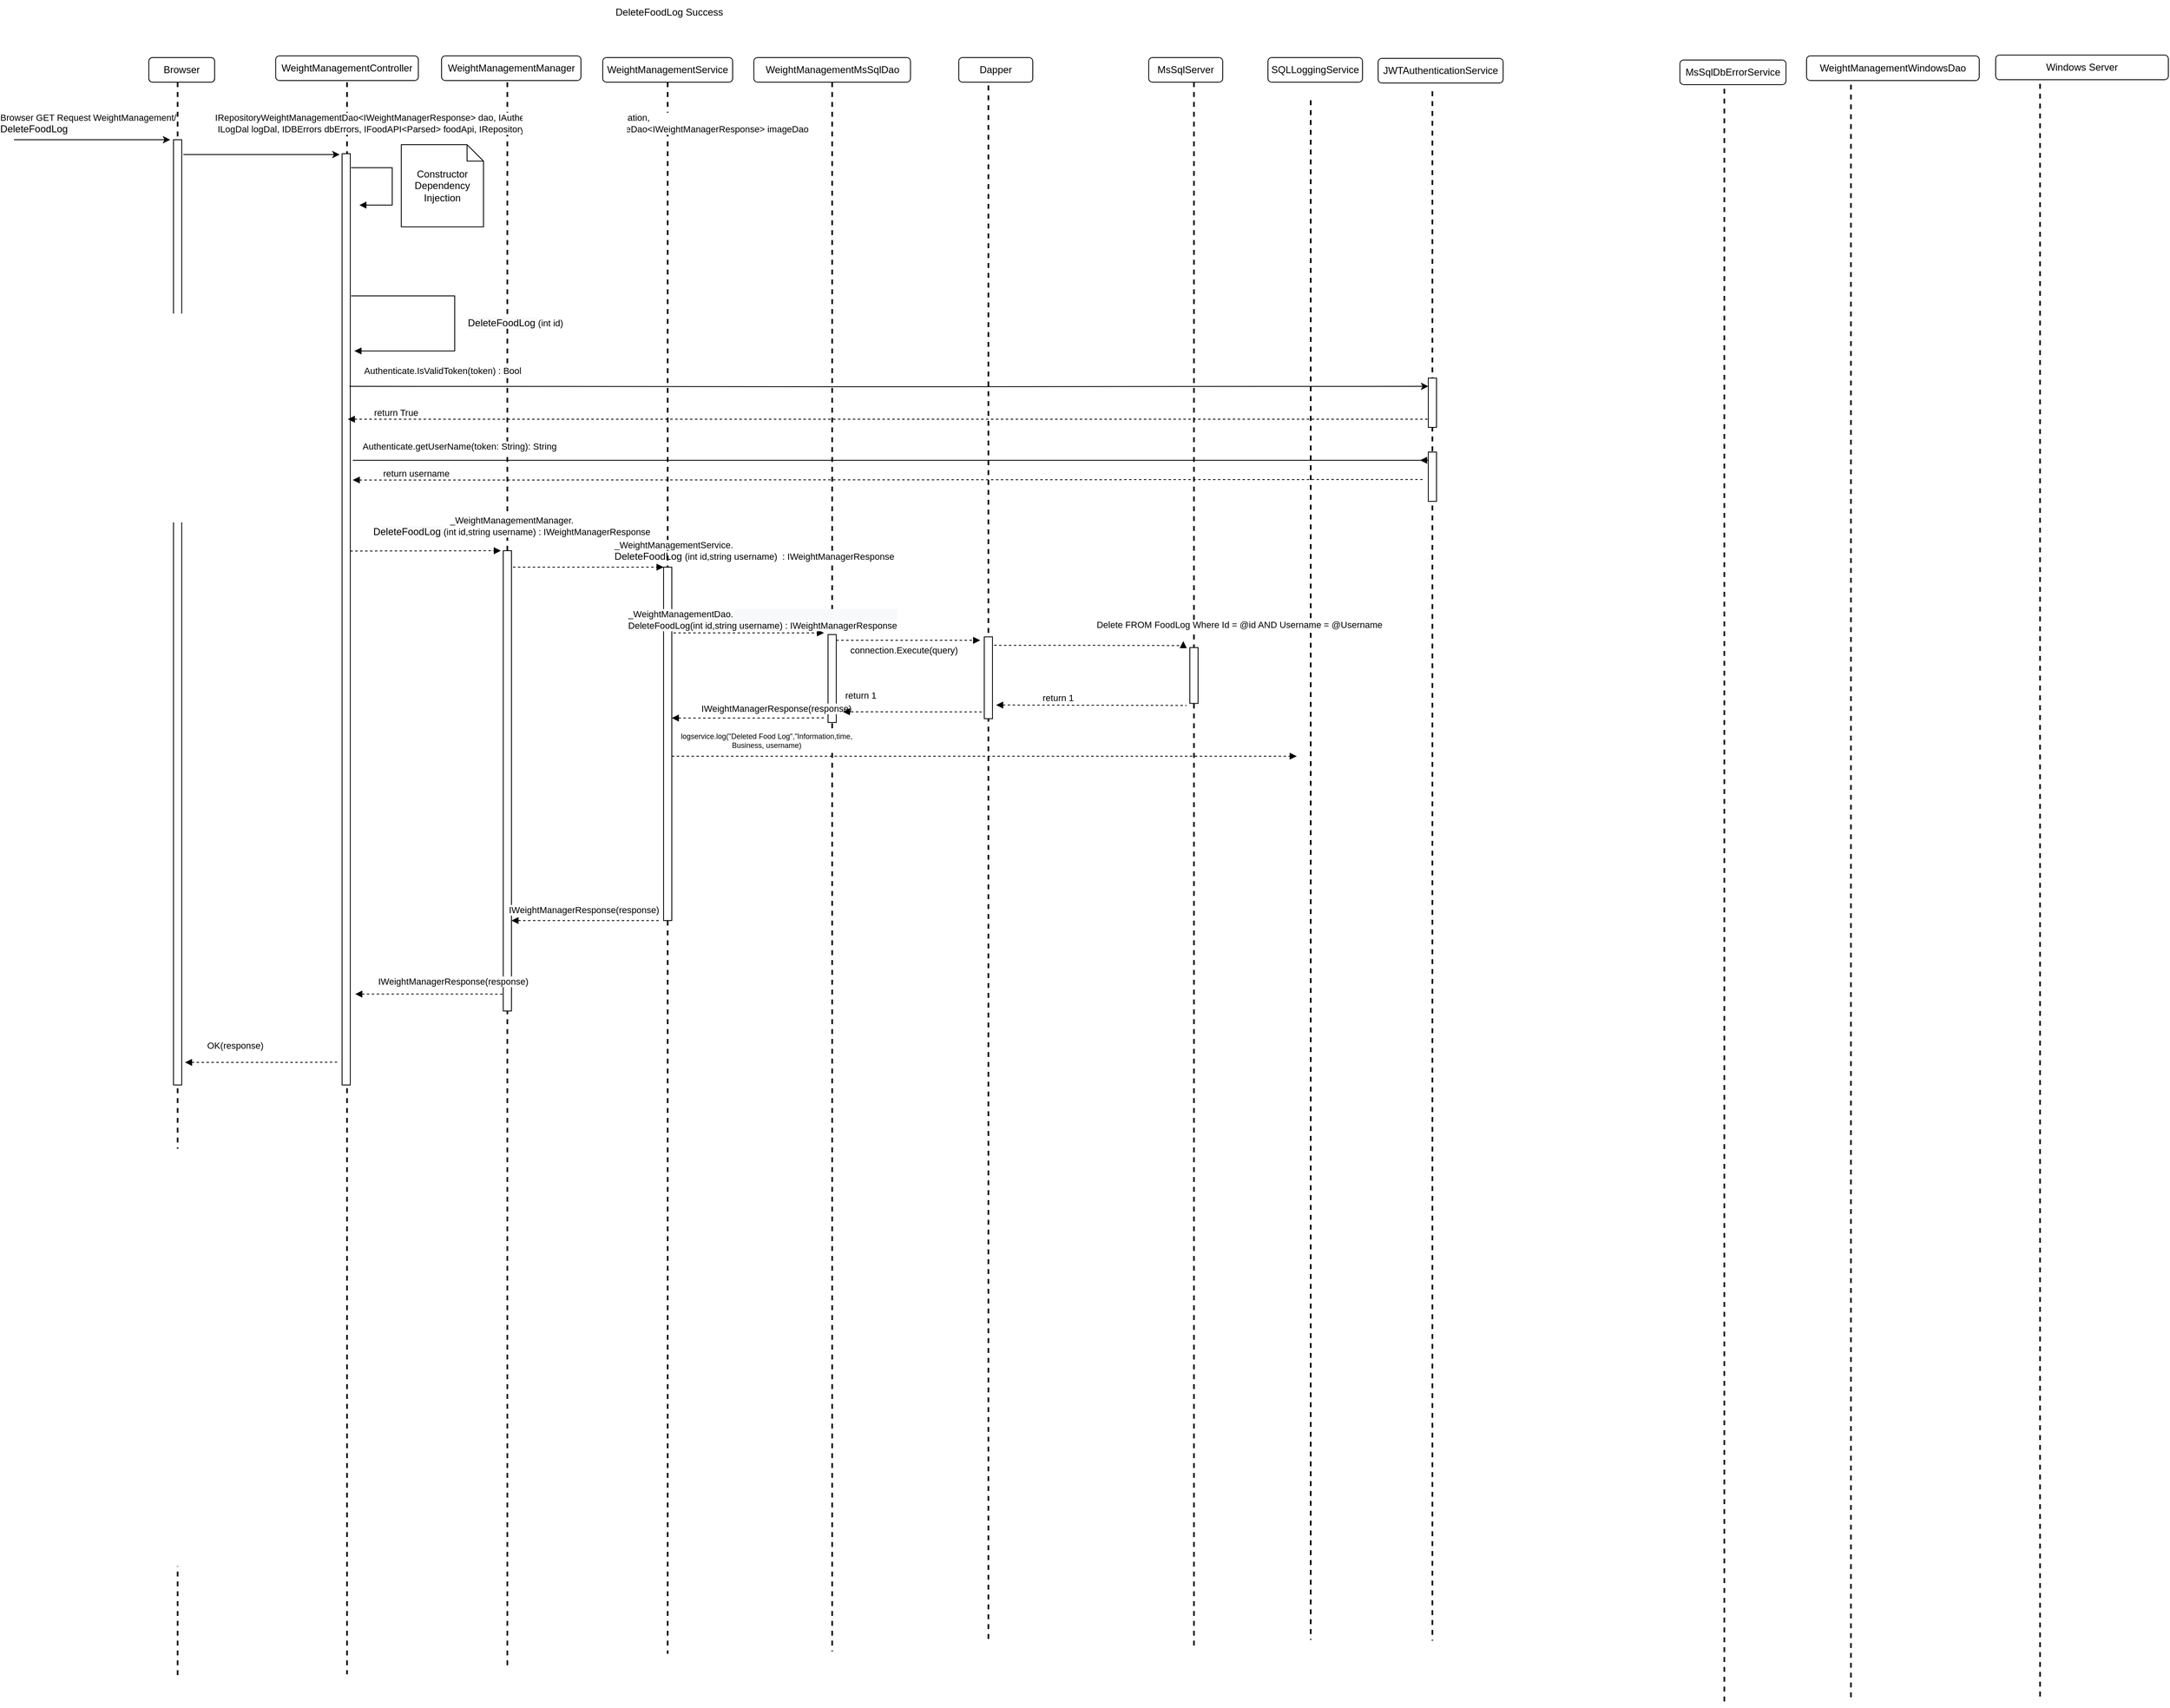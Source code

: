 <mxfile version="17.4.6" type="google" pages="3"><diagram id="Zu-n8dE4JaftM5KnnPa3" name="Success"><mxGraphModel grid="1" page="1" gridSize="10" guides="1" tooltips="1" connect="1" arrows="1" fold="1" pageScale="1" pageWidth="850" pageHeight="1100" math="0" shadow="0"><root><mxCell id="0"/><mxCell id="1" parent="0"/><mxCell id="gEZreNW8Lg-8bu7KFCgB-1" value="WeightManagementController" style="rounded=1;whiteSpace=wrap;html=1;" vertex="1" parent="1"><mxGeometry x="368.25" y="88" width="173.5" height="30" as="geometry"/></mxCell><mxCell id="gEZreNW8Lg-8bu7KFCgB-2" value="WeightManagementService" style="rounded=1;whiteSpace=wrap;html=1;" vertex="1" parent="1"><mxGeometry x="766" y="90" width="158" height="30" as="geometry"/></mxCell><mxCell id="gEZreNW8Lg-8bu7KFCgB-3" value="MsSqlServer" style="rounded=1;whiteSpace=wrap;html=1;" vertex="1" parent="1"><mxGeometry x="1430" y="90" width="90" height="30" as="geometry"/></mxCell><mxCell id="gEZreNW8Lg-8bu7KFCgB-4" value="WeightManagementManager" style="rounded=1;whiteSpace=wrap;html=1;" vertex="1" parent="1"><mxGeometry x="570" y="88" width="169.5" height="30" as="geometry"/></mxCell><mxCell id="gEZreNW8Lg-8bu7KFCgB-5" value="" style="line;strokeWidth=2;direction=south;html=1;dashed=1;" vertex="1" parent="1"><mxGeometry x="450" y="120" width="10" height="1937" as="geometry"/></mxCell><mxCell id="gEZreNW8Lg-8bu7KFCgB-6" value="" style="line;strokeWidth=2;direction=south;html=1;dashed=1;" vertex="1" parent="1"><mxGeometry x="645" y="120" width="10" height="1929" as="geometry"/></mxCell><mxCell id="gEZreNW8Lg-8bu7KFCgB-7" value="" style="line;strokeWidth=2;direction=south;html=1;dashed=1;" vertex="1" parent="1"><mxGeometry x="840" y="120" width="10" height="1912" as="geometry"/></mxCell><mxCell id="gEZreNW8Lg-8bu7KFCgB-8" value="" style="line;strokeWidth=2;direction=south;html=1;dashed=1;" vertex="1" parent="1"><mxGeometry x="1480" y="120" width="10" height="1908" as="geometry"/></mxCell><mxCell id="gEZreNW8Lg-8bu7KFCgB-9" value="DeleteFoodLog Success" style="text;html=1;strokeColor=none;fillColor=none;align=center;verticalAlign=middle;whiteSpace=wrap;rounded=0;" vertex="1" parent="1"><mxGeometry x="776" y="20" width="142" height="30" as="geometry"/></mxCell><mxCell id="gEZreNW8Lg-8bu7KFCgB-11" value="" style="line;strokeWidth=2;direction=south;html=1;dashed=1;" vertex="1" parent="1"><mxGeometry x="1040" y="120" width="10" height="1909" as="geometry"/></mxCell><mxCell id="gEZreNW8Lg-8bu7KFCgB-12" value="" style="line;strokeWidth=2;direction=south;html=1;dashed=1;" vertex="1" parent="1"><mxGeometry x="1622" y="142" width="10" height="1873" as="geometry"/></mxCell><mxCell id="gEZreNW8Lg-8bu7KFCgB-13" value="SQLLoggingService" style="rounded=1;whiteSpace=wrap;html=1;" vertex="1" parent="1"><mxGeometry x="1575" y="90" width="115" height="30" as="geometry"/></mxCell><mxCell id="gEZreNW8Lg-8bu7KFCgB-14" value="Program.cs" style="rounded=1;whiteSpace=wrap;html=1;" vertex="1" parent="1"><mxGeometry x="214" y="90" width="80" height="30" as="geometry"/></mxCell><mxCell id="gEZreNW8Lg-8bu7KFCgB-15" value="" style="line;strokeWidth=2;direction=south;html=1;dashed=1;" vertex="1" parent="1"><mxGeometry x="244" y="120" width="10" height="1942" as="geometry"/></mxCell><mxCell id="gEZreNW8Lg-8bu7KFCgB-16" value="" style="html=1;points=[];perimeter=orthogonalPerimeter;" vertex="1" parent="1"><mxGeometry x="244" y="190" width="10" height="1150" as="geometry"/></mxCell><mxCell id="gEZreNW8Lg-8bu7KFCgB-17" value="" style="html=1;points=[];perimeter=orthogonalPerimeter;" vertex="1" parent="1"><mxGeometry x="449" y="207" width="10" height="1133" as="geometry"/></mxCell><mxCell id="gEZreNW8Lg-8bu7KFCgB-18" value="" style="line;strokeWidth=2;direction=south;html=1;dashed=1;" vertex="1" parent="1"><mxGeometry x="1230" y="124" width="10" height="1894" as="geometry"/></mxCell><mxCell id="gEZreNW8Lg-8bu7KFCgB-19" value="Dapper" style="rounded=1;whiteSpace=wrap;html=1;" vertex="1" parent="1"><mxGeometry x="1199" y="90" width="90" height="30" as="geometry"/></mxCell><mxCell id="gEZreNW8Lg-8bu7KFCgB-20" value="" style="line;strokeWidth=2;direction=south;html=1;dashed=1;" vertex="1" parent="1"><mxGeometry x="1770" y="131" width="10" height="1885" as="geometry"/></mxCell><mxCell id="gEZreNW8Lg-8bu7KFCgB-21" value="JWTAuthenticationService" style="rounded=1;whiteSpace=wrap;html=1;" vertex="1" parent="1"><mxGeometry x="1709" y="91" width="152" height="30" as="geometry"/></mxCell><mxCell id="gEZreNW8Lg-8bu7KFCgB-22" value="Browser" style="rounded=1;whiteSpace=wrap;html=1;" vertex="1" parent="1"><mxGeometry x="214" y="90" width="80" height="30" as="geometry"/></mxCell><mxCell id="gEZreNW8Lg-8bu7KFCgB-23" value="" style="endArrow=classic;html=1;rounded=0;" edge="1" parent="1"><mxGeometry width="50" height="50" relative="1" as="geometry"><mxPoint x="50" y="190" as="sourcePoint"/><mxPoint x="240" y="190" as="targetPoint"/></mxGeometry></mxCell><mxCell id="gEZreNW8Lg-8bu7KFCgB-24" value="&lt;div style=&quot;text-align: left&quot;&gt;&lt;div&gt;Browser GET Request WeightManagement/&lt;/div&gt;&lt;span style=&quot;font-size: 12px ; text-align: center ; background-color: rgb(248 , 249 , 250)&quot;&gt;DeleteFoodLog&amp;nbsp;&lt;/span&gt;&lt;br&gt;&lt;/div&gt;" style="edgeLabel;html=1;align=center;verticalAlign=middle;resizable=0;points=[];" vertex="1" connectable="0" parent="gEZreNW8Lg-8bu7KFCgB-23"><mxGeometry x="0.567" y="-1" relative="1" as="geometry"><mxPoint x="-59" y="-21" as="offset"/></mxGeometry></mxCell><mxCell id="gEZreNW8Lg-8bu7KFCgB-25" value="" style="endArrow=classic;html=1;rounded=0;" edge="1" parent="1"><mxGeometry width="50" height="50" relative="1" as="geometry"><mxPoint x="256" y="208" as="sourcePoint"/><mxPoint x="446" y="208" as="targetPoint"/></mxGeometry></mxCell><mxCell id="gEZreNW8Lg-8bu7KFCgB-26" value="&lt;div style=&quot;text-align: left&quot;&gt;IRepositoryWeightManagementDao&amp;lt;IWeightManagerResponse&amp;gt; dao, IAuthenticationService authentication,&lt;/div&gt;&lt;div style=&quot;text-align: left&quot;&gt;&amp;nbsp;ILogDal logDal, IDBErrors dbErrors, IFoodAPI&amp;lt;Parsed&amp;gt; foodApi, IRepositoryWeightManagementImageDao&amp;lt;IWeightManagerResponse&amp;gt; imageDao&lt;br&gt;&lt;/div&gt;" style="edgeLabel;html=1;align=center;verticalAlign=middle;resizable=0;points=[];" vertex="1" connectable="0" parent="gEZreNW8Lg-8bu7KFCgB-25"><mxGeometry x="0.567" y="-1" relative="1" as="geometry"><mxPoint x="250" y="-39" as="offset"/></mxGeometry></mxCell><mxCell id="gEZreNW8Lg-8bu7KFCgB-27" value="" style="endArrow=block;endFill=1;html=1;edgeStyle=orthogonalEdgeStyle;align=left;verticalAlign=top;rounded=0;" edge="1" parent="1"><mxGeometry x="-1" relative="1" as="geometry"><mxPoint x="460" y="224.03" as="sourcePoint"/><mxPoint x="470" y="269.53" as="targetPoint"/><Array as="points"><mxPoint x="510" y="224.03"/><mxPoint x="510" y="269.03"/></Array></mxGeometry></mxCell><mxCell id="gEZreNW8Lg-8bu7KFCgB-28" value="Constructor Dependency Injection" style="shape=note;size=20;whiteSpace=wrap;html=1;" vertex="1" parent="1"><mxGeometry x="521" y="196" width="100" height="100" as="geometry"/></mxCell><mxCell id="gEZreNW8Lg-8bu7KFCgB-29" value="&lt;span style=&quot;font-size: 12px ; text-align: center ; background-color: rgb(248 , 249 , 250)&quot;&gt;DeleteFoodLog&amp;nbsp;&lt;/span&gt;(int id)" style="endArrow=block;endFill=1;html=1;edgeStyle=orthogonalEdgeStyle;align=left;verticalAlign=top;rounded=0;" edge="1" parent="1"><mxGeometry x="-0.082" y="14" relative="1" as="geometry"><mxPoint x="460" y="380" as="sourcePoint"/><mxPoint x="464" y="447" as="targetPoint"/><Array as="points"><mxPoint x="586" y="380"/><mxPoint x="586" y="447"/></Array><mxPoint as="offset"/></mxGeometry></mxCell><mxCell id="gEZreNW8Lg-8bu7KFCgB-30" value="" style="html=1;points=[];perimeter=orthogonalPerimeter;" vertex="1" parent="1"><mxGeometry x="645" y="690" width="10" height="560" as="geometry"/></mxCell><mxCell id="gEZreNW8Lg-8bu7KFCgB-31" value="" style="endArrow=none;endFill=0;html=1;edgeStyle=orthogonalEdgeStyle;align=left;verticalAlign=top;rounded=0;startArrow=block;startFill=1;dashed=1;" edge="1" parent="1"><mxGeometry x="-1" relative="1" as="geometry"><mxPoint x="258" y="1312.52" as="sourcePoint"/><mxPoint x="443" y="1312.26" as="targetPoint"/><Array as="points"><mxPoint x="398" y="1312.26"/><mxPoint x="398" y="1312.26"/></Array></mxGeometry></mxCell><mxCell id="gEZreNW8Lg-8bu7KFCgB-32" value="&lt;span style=&quot;text-align: center&quot;&gt;OK(&lt;/span&gt;&lt;span style=&quot;text-align: center&quot;&gt;response)&lt;/span&gt;&lt;span style=&quot;text-align: center&quot;&gt;&lt;br&gt;&lt;br&gt;&lt;/span&gt;" style="edgeLabel;resizable=0;html=1;align=left;verticalAlign=bottom;" connectable="0" vertex="1" parent="gEZreNW8Lg-8bu7KFCgB-31"><mxGeometry x="-1" relative="1" as="geometry"><mxPoint x="25" y="1" as="offset"/></mxGeometry></mxCell><mxCell id="gEZreNW8Lg-8bu7KFCgB-51" value="" style="endArrow=block;endFill=1;html=1;edgeStyle=orthogonalEdgeStyle;align=left;verticalAlign=top;rounded=0;exitX=1.133;exitY=0.18;exitDx=0;exitDy=0;exitPerimeter=0;entryX=-0.055;entryY=0.009;entryDx=0;entryDy=0;entryPerimeter=0;dashed=1;" edge="1" parent="1"><mxGeometry x="-1" relative="1" as="geometry"><mxPoint x="459.0" y="690.38" as="sourcePoint"/><mxPoint x="642.12" y="690.01" as="targetPoint"/><Array as="points"><mxPoint x="642.67" y="690.38"/></Array></mxGeometry></mxCell><mxCell id="gEZreNW8Lg-8bu7KFCgB-52" value="_WeightManagementManager.&lt;br&gt;&lt;span style=&quot;font-size: 12px ; background-color: rgb(248 , 249 , 250)&quot;&gt;DeleteFoodLog&amp;nbsp;&lt;/span&gt;&lt;span style=&quot;text-align: left&quot;&gt;(int id,string username)&lt;/span&gt;&amp;nbsp;: IWeightManagerResponse&lt;span style=&quot;text-align: left&quot;&gt;&lt;br&gt;&lt;/span&gt;" style="edgeLabel;html=1;align=center;verticalAlign=middle;resizable=0;points=[];" vertex="1" connectable="0" parent="gEZreNW8Lg-8bu7KFCgB-51"><mxGeometry x="-0.158" y="2" relative="1" as="geometry"><mxPoint x="119" y="-28" as="offset"/></mxGeometry></mxCell><mxCell id="gEZreNW8Lg-8bu7KFCgB-129" value="" style="line;strokeWidth=2;direction=south;html=1;dashed=1;" vertex="1" parent="1"><mxGeometry x="2125" y="128" width="10" height="1968" as="geometry"/></mxCell><mxCell id="gEZreNW8Lg-8bu7KFCgB-130" value="MsSqlDbErrorService" style="rounded=1;whiteSpace=wrap;html=1;" vertex="1" parent="1"><mxGeometry x="2076" y="93" width="129" height="30" as="geometry"/></mxCell><mxCell id="gEZreNW8Lg-8bu7KFCgB-132" value="" style="endArrow=classic;html=1;rounded=0;edgeStyle=orthogonalEdgeStyle;entryX=0;entryY=0.167;entryDx=0;entryDy=0;entryPerimeter=0;" edge="1" parent="1" target="gEZreNW8Lg-8bu7KFCgB-139"><mxGeometry relative="1" as="geometry"><mxPoint x="458" y="490" as="sourcePoint"/><mxPoint x="1760" y="490" as="targetPoint"/></mxGeometry></mxCell><mxCell id="gEZreNW8Lg-8bu7KFCgB-133" value="Authenticate.IsValidToken(token) : Bool" style="edgeLabel;resizable=0;html=1;align=center;verticalAlign=middle;" connectable="0" vertex="1" parent="gEZreNW8Lg-8bu7KFCgB-132"><mxGeometry relative="1" as="geometry"><mxPoint x="-544" y="-20" as="offset"/></mxGeometry></mxCell><mxCell id="gEZreNW8Lg-8bu7KFCgB-134" value="" style="endArrow=none;endFill=0;html=1;edgeStyle=orthogonalEdgeStyle;align=left;verticalAlign=top;rounded=0;startArrow=block;startFill=1;dashed=1;entryX=0.462;entryY=-29.044;entryDx=0;entryDy=0;entryPerimeter=0;" edge="1" parent="1"><mxGeometry x="-1" relative="1" as="geometry"><mxPoint x="456" y="530" as="sourcePoint"/><mxPoint x="1778.44" y="528.806" as="targetPoint"/><Array as="points"><mxPoint x="1770" y="530"/><mxPoint x="1770" y="529"/></Array></mxGeometry></mxCell><mxCell id="gEZreNW8Lg-8bu7KFCgB-135" value="return True" style="edgeLabel;resizable=0;html=1;align=left;verticalAlign=bottom;" connectable="0" vertex="1" parent="gEZreNW8Lg-8bu7KFCgB-134"><mxGeometry x="-1" relative="1" as="geometry"><mxPoint x="30" as="offset"/></mxGeometry></mxCell><mxCell id="gEZreNW8Lg-8bu7KFCgB-136" value="Authenticate.getUserName(token: String): String" style="endArrow=block;endFill=1;html=1;edgeStyle=orthogonalEdgeStyle;align=left;verticalAlign=top;rounded=0;" edge="1" parent="1"><mxGeometry x="-0.985" y="30" relative="1" as="geometry"><mxPoint x="462" y="580" as="sourcePoint"/><mxPoint x="1760" y="580" as="targetPoint"/><mxPoint as="offset"/><Array as="points"><mxPoint x="1780" y="580"/></Array></mxGeometry></mxCell><mxCell id="gEZreNW8Lg-8bu7KFCgB-137" value="" style="endArrow=none;endFill=0;html=1;edgeStyle=orthogonalEdgeStyle;align=left;verticalAlign=top;rounded=0;startArrow=block;startFill=1;dashed=1;entryX=-0.438;entryY=0.556;entryDx=0;entryDy=0;entryPerimeter=0;" edge="1" parent="1" target="gEZreNW8Lg-8bu7KFCgB-140"><mxGeometry x="-1" relative="1" as="geometry"><mxPoint x="462" y="604" as="sourcePoint"/><mxPoint x="1772" y="604" as="targetPoint"/><Array as="points"><mxPoint x="601" y="604"/></Array></mxGeometry></mxCell><mxCell id="gEZreNW8Lg-8bu7KFCgB-138" value="return username" style="edgeLabel;resizable=0;html=1;align=left;verticalAlign=bottom;" connectable="0" vertex="1" parent="gEZreNW8Lg-8bu7KFCgB-137"><mxGeometry x="-1" relative="1" as="geometry"><mxPoint x="35" as="offset"/></mxGeometry></mxCell><mxCell id="gEZreNW8Lg-8bu7KFCgB-139" value="" style="html=1;points=[];perimeter=orthogonalPerimeter;" vertex="1" parent="1"><mxGeometry x="1770" y="480" width="10" height="60" as="geometry"/></mxCell><mxCell id="gEZreNW8Lg-8bu7KFCgB-140" value="" style="html=1;points=[];perimeter=orthogonalPerimeter;" vertex="1" parent="1"><mxGeometry x="1770" y="570" width="10" height="60" as="geometry"/></mxCell><mxCell id="_J33T24dU0ndYMFvRwaN-41" value="" style="endArrow=none;endFill=0;html=1;edgeStyle=orthogonalEdgeStyle;align=left;verticalAlign=top;rounded=0;startArrow=block;startFill=1;dashed=1;" edge="1" parent="1"><mxGeometry x="-1" relative="1" as="geometry"><mxPoint x="465" y="1229.41" as="sourcePoint"/><mxPoint x="645" y="1229.46" as="targetPoint"/><Array as="points"><mxPoint x="600" y="1229.41"/><mxPoint x="600" y="1229.41"/></Array></mxGeometry></mxCell><mxCell id="_J33T24dU0ndYMFvRwaN-42" value="&lt;span style=&quot;text-align: center&quot;&gt;IWeightManagerResponse(response)&lt;/span&gt;" style="edgeLabel;resizable=0;html=1;align=left;verticalAlign=bottom;" connectable="0" vertex="1" parent="_J33T24dU0ndYMFvRwaN-41"><mxGeometry x="-1" relative="1" as="geometry"><mxPoint x="26" y="-7" as="offset"/></mxGeometry></mxCell><mxCell id="SjA-UsDPnyYuA9Mtx6YP-1" value="WeightManagementMsSqlDao" style="rounded=1;whiteSpace=wrap;html=1;" vertex="1" parent="1"><mxGeometry x="949.75" y="90" width="190.5" height="30" as="geometry"/></mxCell><mxCell id="vQdsput2Xaz9jqljAzDK-16" value="" style="line;strokeWidth=2;direction=south;html=1;dashed=1;" vertex="1" parent="1"><mxGeometry x="2279" y="123" width="10" height="1968" as="geometry"/></mxCell><mxCell id="vQdsput2Xaz9jqljAzDK-17" value="WeightManagementWindowsDao" style="rounded=1;whiteSpace=wrap;html=1;" vertex="1" parent="1"><mxGeometry x="2230" y="88" width="210" height="30" as="geometry"/></mxCell><mxCell id="NM9GSzSNZOrJNY-sleNk-1" value="" style="line;strokeWidth=2;direction=south;html=1;dashed=1;" vertex="1" parent="1"><mxGeometry x="2509" y="122" width="10" height="1968" as="geometry"/></mxCell><mxCell id="NM9GSzSNZOrJNY-sleNk-2" value="Windows Server" style="rounded=1;whiteSpace=wrap;html=1;" vertex="1" parent="1"><mxGeometry x="2460" y="87" width="210" height="30" as="geometry"/></mxCell><mxCell id="ITlmt4MPpYLuHQh-we6f-1" value="" style="endArrow=block;endFill=1;html=1;edgeStyle=orthogonalEdgeStyle;align=left;verticalAlign=top;rounded=0;exitX=1.133;exitY=0.18;exitDx=0;exitDy=0;exitPerimeter=0;entryX=-0.055;entryY=0.009;entryDx=0;entryDy=0;entryPerimeter=0;dashed=1;" edge="1" parent="1"><mxGeometry x="-1" relative="1" as="geometry"><mxPoint x="656.86" y="710.03" as="sourcePoint"/><mxPoint x="839.98" y="710.03" as="targetPoint"/><Array as="points"><mxPoint x="840.53" y="710.4"/></Array></mxGeometry></mxCell><mxCell id="ITlmt4MPpYLuHQh-we6f-2" value="&lt;div style=&quot;text-align: left&quot;&gt;&lt;span style=&quot;text-align: center ; background-color: rgb(255 , 255 , 255)&quot;&gt;_WeightManagementService.&lt;/span&gt;&lt;br style=&quot;text-align: center&quot;&gt;&lt;span style=&quot;font-size: 12px ; text-align: center&quot;&gt;DeleteFoodLog&amp;nbsp;&lt;/span&gt;(int id,string username)&lt;span style=&quot;text-align: center ; background-color: rgb(255 , 255 , 255)&quot;&gt;&amp;nbsp;&lt;/span&gt;&lt;span style=&quot;text-align: center ; background-color: rgb(255 , 255 , 255)&quot;&gt;&amp;nbsp;: IWeightManagerResponse&lt;/span&gt;&lt;br&gt;&lt;/div&gt;" style="edgeLabel;html=1;align=center;verticalAlign=middle;resizable=0;points=[];labelBackgroundColor=none;" connectable="0" vertex="1" parent="ITlmt4MPpYLuHQh-we6f-1"><mxGeometry x="-0.323" relative="1" as="geometry"><mxPoint x="231" y="-20" as="offset"/></mxGeometry></mxCell><mxCell id="ITlmt4MPpYLuHQh-we6f-3" value="" style="html=1;points=[];perimeter=orthogonalPerimeter;" vertex="1" parent="1"><mxGeometry x="840" y="710" width="10" height="430" as="geometry"/></mxCell><mxCell id="ITlmt4MPpYLuHQh-we6f-19" value="" style="endArrow=none;endFill=0;html=1;edgeStyle=orthogonalEdgeStyle;align=left;verticalAlign=top;rounded=0;startArrow=block;startFill=1;dashed=1;" edge="1" parent="1"><mxGeometry x="-1" relative="1" as="geometry"><mxPoint x="655" y="1140.0" as="sourcePoint"/><mxPoint x="835" y="1140.05" as="targetPoint"/><Array as="points"><mxPoint x="790" y="1140.0"/><mxPoint x="790" y="1140.0"/></Array></mxGeometry></mxCell><mxCell id="ITlmt4MPpYLuHQh-we6f-20" value="&lt;span style=&quot;text-align: center&quot;&gt;IWeightManagerResponse(response)&lt;/span&gt;" style="edgeLabel;resizable=0;html=1;align=left;verticalAlign=bottom;" connectable="0" vertex="1" parent="ITlmt4MPpYLuHQh-we6f-19"><mxGeometry x="-1" relative="1" as="geometry"><mxPoint x="-5" y="-5" as="offset"/></mxGeometry></mxCell><mxCell id="Melsic1VQtg2TcKUUvmJ-1" value="" style="endArrow=block;endFill=1;html=1;edgeStyle=orthogonalEdgeStyle;align=left;verticalAlign=top;rounded=0;startArrow=none;startFill=0;dashed=1;" edge="1" parent="1"><mxGeometry x="-1" relative="1" as="geometry"><mxPoint x="850" y="940" as="sourcePoint"/><mxPoint x="1610" y="940" as="targetPoint"/><Array as="points"><mxPoint x="1508.5" y="939.96"/></Array></mxGeometry></mxCell><mxCell id="Melsic1VQtg2TcKUUvmJ-2" value="&lt;div style=&quot;font-size: 9px ; text-align: center&quot;&gt;logservice.log(&quot;Deleted Food Log&quot;,&quot;Information,time,&lt;/div&gt;&lt;div style=&quot;font-size: 9px ; text-align: center&quot;&gt;Business, username)&lt;/div&gt;" style="edgeLabel;resizable=0;html=1;align=left;verticalAlign=bottom;" connectable="0" vertex="1" parent="Melsic1VQtg2TcKUUvmJ-1"><mxGeometry x="-1" relative="1" as="geometry"><mxPoint x="9" y="-6" as="offset"/></mxGeometry></mxCell><mxCell id="Melsic1VQtg2TcKUUvmJ-3" value="" style="endArrow=block;endFill=1;html=1;edgeStyle=orthogonalEdgeStyle;align=left;verticalAlign=top;rounded=0;exitX=1.133;exitY=0.18;exitDx=0;exitDy=0;exitPerimeter=0;entryX=-0.055;entryY=0.009;entryDx=0;entryDy=0;entryPerimeter=0;dashed=1;" edge="1" parent="1"><mxGeometry x="-1" relative="1" as="geometry"><mxPoint x="852.0" y="790" as="sourcePoint"/><mxPoint x="1035.12" y="790.04" as="targetPoint"/><Array as="points"><mxPoint x="1035.67" y="790.41"/></Array></mxGeometry></mxCell><mxCell id="Melsic1VQtg2TcKUUvmJ-4" value="&lt;div style=&quot;text-align: left&quot;&gt;&lt;div style=&quot;background-color: rgb(248 , 249 , 250)&quot;&gt;&lt;div&gt;&lt;span style=&quot;text-align: center ; background-color: rgb(255 , 255 , 255)&quot;&gt;_WeightManagementDao.&lt;/span&gt;&lt;br style=&quot;text-align: center&quot;&gt;DeleteFoodLog(int id,string username)&lt;span style=&quot;text-align: center ; background-color: rgb(255 , 255 , 255)&quot;&gt;&amp;nbsp;: IWeightManagerResponse&lt;/span&gt;&lt;br&gt;&lt;/div&gt;&lt;/div&gt;&lt;/div&gt;" style="edgeLabel;html=1;align=center;verticalAlign=middle;resizable=0;points=[];" connectable="0" vertex="1" parent="Melsic1VQtg2TcKUUvmJ-3"><mxGeometry x="-0.323" relative="1" as="geometry"><mxPoint x="46" y="-16" as="offset"/></mxGeometry></mxCell><mxCell id="Melsic1VQtg2TcKUUvmJ-5" value="" style="html=1;points=[];perimeter=orthogonalPerimeter;" vertex="1" parent="1"><mxGeometry x="1040" y="792.02" width="10" height="107" as="geometry"/></mxCell><mxCell id="Melsic1VQtg2TcKUUvmJ-6" value="" style="html=1;points=[];perimeter=orthogonalPerimeter;" vertex="1" parent="1"><mxGeometry x="1480" y="807.85" width="10" height="67.94" as="geometry"/></mxCell><mxCell id="Melsic1VQtg2TcKUUvmJ-7" value="&lt;br&gt;" style="endArrow=block;endFill=1;html=1;edgeStyle=orthogonalEdgeStyle;align=left;verticalAlign=top;rounded=0;exitX=1.133;exitY=0.18;exitDx=0;exitDy=0;exitPerimeter=0;dashed=1;" edge="1" parent="1"><mxGeometry x="1" y="37" relative="1" as="geometry"><mxPoint x="1050" y="799.03" as="sourcePoint"/><mxPoint x="1225" y="799.02" as="targetPoint"/><Array as="points"><mxPoint x="1133" y="799.32"/><mxPoint x="1215" y="799.32"/></Array><mxPoint y="3" as="offset"/></mxGeometry></mxCell><mxCell id="Melsic1VQtg2TcKUUvmJ-8" value="connection.Execute(query)" style="edgeLabel;html=1;align=center;verticalAlign=middle;resizable=0;points=[];" connectable="0" vertex="1" parent="Melsic1VQtg2TcKUUvmJ-7"><mxGeometry x="-0.161" y="-5" relative="1" as="geometry"><mxPoint x="8" y="7" as="offset"/></mxGeometry></mxCell><mxCell id="Melsic1VQtg2TcKUUvmJ-9" value="" style="endArrow=none;endFill=0;html=1;edgeStyle=orthogonalEdgeStyle;align=left;verticalAlign=top;rounded=0;startArrow=block;startFill=1;dashed=1;" edge="1" parent="1"><mxGeometry x="-1" relative="1" as="geometry"><mxPoint x="850" y="893.61" as="sourcePoint"/><mxPoint x="1035" y="893.35" as="targetPoint"/><Array as="points"><mxPoint x="990" y="893.3"/><mxPoint x="990" y="893.3"/></Array></mxGeometry></mxCell><mxCell id="Melsic1VQtg2TcKUUvmJ-10" value="&lt;span style=&quot;text-align: center&quot;&gt;IWeightManagerResponse(response)&lt;/span&gt;" style="edgeLabel;resizable=0;html=1;align=left;verticalAlign=bottom;" connectable="0" vertex="1" parent="Melsic1VQtg2TcKUUvmJ-9"><mxGeometry x="-1" relative="1" as="geometry"><mxPoint x="34" y="-3" as="offset"/></mxGeometry></mxCell><mxCell id="Melsic1VQtg2TcKUUvmJ-11" value="" style="endArrow=none;endFill=0;html=1;edgeStyle=orthogonalEdgeStyle;align=left;verticalAlign=top;rounded=0;startArrow=block;startFill=1;dashed=1;" edge="1" parent="1"><mxGeometry x="-1" relative="1" as="geometry"><mxPoint x="1244.38" y="877.79" as="sourcePoint"/><mxPoint x="1476.0" y="878.23" as="targetPoint"/><Array as="points"><mxPoint x="1265" y="878.02"/></Array></mxGeometry></mxCell><mxCell id="Melsic1VQtg2TcKUUvmJ-12" value="return 1" style="edgeLabel;resizable=0;html=1;align=left;verticalAlign=bottom;" connectable="0" vertex="1" parent="Melsic1VQtg2TcKUUvmJ-11"><mxGeometry x="-1" relative="1" as="geometry"><mxPoint x="55" as="offset"/></mxGeometry></mxCell><mxCell id="Melsic1VQtg2TcKUUvmJ-13" value="" style="html=1;points=[];perimeter=orthogonalPerimeter;" vertex="1" parent="1"><mxGeometry x="1230" y="794.81" width="10" height="99.54" as="geometry"/></mxCell><mxCell id="Melsic1VQtg2TcKUUvmJ-14" value="&lt;br&gt;" style="endArrow=block;endFill=1;html=1;edgeStyle=orthogonalEdgeStyle;align=left;verticalAlign=top;rounded=0;exitX=1.133;exitY=0.18;exitDx=0;exitDy=0;exitPerimeter=0;dashed=1;" edge="1" parent="1"><mxGeometry x="1" y="37" relative="1" as="geometry"><mxPoint x="1242.0" y="805.06" as="sourcePoint"/><mxPoint x="1472.0" y="800.02" as="targetPoint"/><Array as="points"><mxPoint x="1325" y="805.35"/><mxPoint x="1407" y="805.35"/></Array><mxPoint y="3" as="offset"/></mxGeometry></mxCell><mxCell id="Melsic1VQtg2TcKUUvmJ-15" value="Delete FROM FoodLog Where Id = @id AND Username = @Username" style="edgeLabel;html=1;align=center;verticalAlign=middle;resizable=0;points=[];" connectable="0" vertex="1" parent="Melsic1VQtg2TcKUUvmJ-14"><mxGeometry x="-0.309" y="-1" relative="1" as="geometry"><mxPoint x="216" y="-26" as="offset"/></mxGeometry></mxCell><mxCell id="Melsic1VQtg2TcKUUvmJ-16" value="" style="endArrow=none;endFill=0;html=1;edgeStyle=orthogonalEdgeStyle;align=left;verticalAlign=top;rounded=0;startArrow=block;startFill=1;dashed=1;" edge="1" parent="1"><mxGeometry x="-1" relative="1" as="geometry"><mxPoint x="1058.0" y="886.02" as="sourcePoint"/><mxPoint x="1227.0" y="886.19" as="targetPoint"/><Array as="points"><mxPoint x="1064" y="886.02"/></Array></mxGeometry></mxCell><mxCell id="Melsic1VQtg2TcKUUvmJ-17" value="return 1" style="edgeLabel;resizable=0;html=1;align=left;verticalAlign=bottom;" connectable="0" vertex="1" parent="Melsic1VQtg2TcKUUvmJ-16"><mxGeometry x="-1" relative="1" as="geometry"><mxPoint x="1" y="-12" as="offset"/></mxGeometry></mxCell></root></mxGraphModel></diagram><diagram name="Db Error" id="rj0quDVDWj2xEPRRBRs9"><mxGraphModel grid="1" page="1" gridSize="10" guides="1" tooltips="1" connect="1" arrows="1" fold="1" pageScale="1" pageWidth="850" pageHeight="1100" math="0" shadow="0"><root><mxCell id="VZXjn01ALpiaDBUvkBsB-0"/><mxCell id="VZXjn01ALpiaDBUvkBsB-1" parent="VZXjn01ALpiaDBUvkBsB-0"/><mxCell id="D-YHX__jJ0ibBwtgkIr_-0" value="WeightManagementController" style="rounded=1;whiteSpace=wrap;html=1;" vertex="1" parent="VZXjn01ALpiaDBUvkBsB-1"><mxGeometry x="368.25" y="88" width="173.5" height="30" as="geometry"/></mxCell><mxCell id="D-YHX__jJ0ibBwtgkIr_-1" value="WeightManagementService" style="rounded=1;whiteSpace=wrap;html=1;" vertex="1" parent="VZXjn01ALpiaDBUvkBsB-1"><mxGeometry x="766" y="90" width="158" height="30" as="geometry"/></mxCell><mxCell id="D-YHX__jJ0ibBwtgkIr_-2" value="MsSqlServer" style="rounded=1;whiteSpace=wrap;html=1;" vertex="1" parent="VZXjn01ALpiaDBUvkBsB-1"><mxGeometry x="1430" y="90" width="90" height="30" as="geometry"/></mxCell><mxCell id="D-YHX__jJ0ibBwtgkIr_-3" value="WeightManagementManager" style="rounded=1;whiteSpace=wrap;html=1;" vertex="1" parent="VZXjn01ALpiaDBUvkBsB-1"><mxGeometry x="570" y="88" width="169.5" height="30" as="geometry"/></mxCell><mxCell id="D-YHX__jJ0ibBwtgkIr_-4" value="" style="line;strokeWidth=2;direction=south;html=1;dashed=1;" vertex="1" parent="VZXjn01ALpiaDBUvkBsB-1"><mxGeometry x="450" y="120" width="10" height="1937" as="geometry"/></mxCell><mxCell id="D-YHX__jJ0ibBwtgkIr_-5" value="" style="line;strokeWidth=2;direction=south;html=1;dashed=1;" vertex="1" parent="VZXjn01ALpiaDBUvkBsB-1"><mxGeometry x="645" y="120" width="10" height="1929" as="geometry"/></mxCell><mxCell id="D-YHX__jJ0ibBwtgkIr_-6" value="" style="line;strokeWidth=2;direction=south;html=1;dashed=1;" vertex="1" parent="VZXjn01ALpiaDBUvkBsB-1"><mxGeometry x="840" y="120" width="10" height="1912" as="geometry"/></mxCell><mxCell id="D-YHX__jJ0ibBwtgkIr_-7" value="" style="line;strokeWidth=2;direction=south;html=1;dashed=1;" vertex="1" parent="VZXjn01ALpiaDBUvkBsB-1"><mxGeometry x="1480" y="120" width="10" height="1908" as="geometry"/></mxCell><mxCell id="D-YHX__jJ0ibBwtgkIr_-8" value="DeleteFoodLog Db error" style="text;html=1;strokeColor=none;fillColor=none;align=center;verticalAlign=middle;whiteSpace=wrap;rounded=0;" vertex="1" parent="VZXjn01ALpiaDBUvkBsB-1"><mxGeometry x="776" y="20" width="142" height="30" as="geometry"/></mxCell><mxCell id="D-YHX__jJ0ibBwtgkIr_-9" value="" style="line;strokeWidth=2;direction=south;html=1;dashed=1;" vertex="1" parent="VZXjn01ALpiaDBUvkBsB-1"><mxGeometry x="1040" y="120" width="10" height="1909" as="geometry"/></mxCell><mxCell id="D-YHX__jJ0ibBwtgkIr_-10" value="" style="line;strokeWidth=2;direction=south;html=1;dashed=1;" vertex="1" parent="VZXjn01ALpiaDBUvkBsB-1"><mxGeometry x="1622" y="142" width="10" height="1873" as="geometry"/></mxCell><mxCell id="D-YHX__jJ0ibBwtgkIr_-11" value="SQLLoggingService" style="rounded=1;whiteSpace=wrap;html=1;" vertex="1" parent="VZXjn01ALpiaDBUvkBsB-1"><mxGeometry x="1575" y="90" width="115" height="30" as="geometry"/></mxCell><mxCell id="D-YHX__jJ0ibBwtgkIr_-12" value="Program.cs" style="rounded=1;whiteSpace=wrap;html=1;" vertex="1" parent="VZXjn01ALpiaDBUvkBsB-1"><mxGeometry x="214" y="90" width="80" height="30" as="geometry"/></mxCell><mxCell id="D-YHX__jJ0ibBwtgkIr_-13" value="" style="line;strokeWidth=2;direction=south;html=1;dashed=1;" vertex="1" parent="VZXjn01ALpiaDBUvkBsB-1"><mxGeometry x="244" y="120" width="10" height="1942" as="geometry"/></mxCell><mxCell id="D-YHX__jJ0ibBwtgkIr_-14" value="" style="html=1;points=[];perimeter=orthogonalPerimeter;" vertex="1" parent="VZXjn01ALpiaDBUvkBsB-1"><mxGeometry x="244" y="190" width="10" height="1150" as="geometry"/></mxCell><mxCell id="D-YHX__jJ0ibBwtgkIr_-15" value="" style="html=1;points=[];perimeter=orthogonalPerimeter;" vertex="1" parent="VZXjn01ALpiaDBUvkBsB-1"><mxGeometry x="449" y="207" width="10" height="1133" as="geometry"/></mxCell><mxCell id="D-YHX__jJ0ibBwtgkIr_-16" value="" style="line;strokeWidth=2;direction=south;html=1;dashed=1;" vertex="1" parent="VZXjn01ALpiaDBUvkBsB-1"><mxGeometry x="1230" y="124" width="10" height="1894" as="geometry"/></mxCell><mxCell id="D-YHX__jJ0ibBwtgkIr_-17" value="Dapper" style="rounded=1;whiteSpace=wrap;html=1;" vertex="1" parent="VZXjn01ALpiaDBUvkBsB-1"><mxGeometry x="1199" y="90" width="90" height="30" as="geometry"/></mxCell><mxCell id="D-YHX__jJ0ibBwtgkIr_-18" value="" style="line;strokeWidth=2;direction=south;html=1;dashed=1;" vertex="1" parent="VZXjn01ALpiaDBUvkBsB-1"><mxGeometry x="1770" y="131" width="10" height="1885" as="geometry"/></mxCell><mxCell id="D-YHX__jJ0ibBwtgkIr_-19" value="JWTAuthenticationService" style="rounded=1;whiteSpace=wrap;html=1;" vertex="1" parent="VZXjn01ALpiaDBUvkBsB-1"><mxGeometry x="1709" y="91" width="152" height="30" as="geometry"/></mxCell><mxCell id="D-YHX__jJ0ibBwtgkIr_-20" value="Browser" style="rounded=1;whiteSpace=wrap;html=1;" vertex="1" parent="VZXjn01ALpiaDBUvkBsB-1"><mxGeometry x="214" y="90" width="80" height="30" as="geometry"/></mxCell><mxCell id="D-YHX__jJ0ibBwtgkIr_-21" value="" style="endArrow=classic;html=1;rounded=0;" edge="1" parent="VZXjn01ALpiaDBUvkBsB-1"><mxGeometry width="50" height="50" relative="1" as="geometry"><mxPoint x="50" y="190" as="sourcePoint"/><mxPoint x="240" y="190" as="targetPoint"/></mxGeometry></mxCell><mxCell id="D-YHX__jJ0ibBwtgkIr_-22" value="&lt;div style=&quot;text-align: left&quot;&gt;&lt;div&gt;Browser GET Request WeightManagement/&lt;/div&gt;&lt;span style=&quot;font-size: 12px ; text-align: center ; background-color: rgb(248 , 249 , 250)&quot;&gt;DeleteFoodLog&amp;nbsp;&lt;/span&gt;&lt;br&gt;&lt;/div&gt;" style="edgeLabel;html=1;align=center;verticalAlign=middle;resizable=0;points=[];" connectable="0" vertex="1" parent="D-YHX__jJ0ibBwtgkIr_-21"><mxGeometry x="0.567" y="-1" relative="1" as="geometry"><mxPoint x="-59" y="-21" as="offset"/></mxGeometry></mxCell><mxCell id="D-YHX__jJ0ibBwtgkIr_-23" value="" style="endArrow=classic;html=1;rounded=0;" edge="1" parent="VZXjn01ALpiaDBUvkBsB-1"><mxGeometry width="50" height="50" relative="1" as="geometry"><mxPoint x="256" y="208" as="sourcePoint"/><mxPoint x="446" y="208" as="targetPoint"/></mxGeometry></mxCell><mxCell id="D-YHX__jJ0ibBwtgkIr_-24" value="&lt;div style=&quot;text-align: left&quot;&gt;IRepositoryWeightManagementDao&amp;lt;IWeightManagerResponse&amp;gt; dao, IAuthenticationService authentication,&lt;/div&gt;&lt;div style=&quot;text-align: left&quot;&gt;&amp;nbsp;ILogDal logDal, IDBErrors dbErrors, IFoodAPI&amp;lt;Parsed&amp;gt; foodApi, IRepositoryWeightManagementImageDao&amp;lt;IWeightManagerResponse&amp;gt; imageDao&lt;br&gt;&lt;/div&gt;" style="edgeLabel;html=1;align=center;verticalAlign=middle;resizable=0;points=[];" connectable="0" vertex="1" parent="D-YHX__jJ0ibBwtgkIr_-23"><mxGeometry x="0.567" y="-1" relative="1" as="geometry"><mxPoint x="250" y="-39" as="offset"/></mxGeometry></mxCell><mxCell id="D-YHX__jJ0ibBwtgkIr_-25" value="" style="endArrow=block;endFill=1;html=1;edgeStyle=orthogonalEdgeStyle;align=left;verticalAlign=top;rounded=0;" edge="1" parent="VZXjn01ALpiaDBUvkBsB-1"><mxGeometry x="-1" relative="1" as="geometry"><mxPoint x="460" y="224.03" as="sourcePoint"/><mxPoint x="470" y="269.53" as="targetPoint"/><Array as="points"><mxPoint x="510" y="224.03"/><mxPoint x="510" y="269.03"/></Array></mxGeometry></mxCell><mxCell id="D-YHX__jJ0ibBwtgkIr_-26" value="Constructor Dependency Injection" style="shape=note;size=20;whiteSpace=wrap;html=1;" vertex="1" parent="VZXjn01ALpiaDBUvkBsB-1"><mxGeometry x="521" y="196" width="100" height="100" as="geometry"/></mxCell><mxCell id="D-YHX__jJ0ibBwtgkIr_-27" value="&lt;span style=&quot;font-size: 12px ; text-align: center ; background-color: rgb(248 , 249 , 250)&quot;&gt;DeleteFoodLog&amp;nbsp;&lt;/span&gt;(int id)" style="endArrow=block;endFill=1;html=1;edgeStyle=orthogonalEdgeStyle;align=left;verticalAlign=top;rounded=0;" edge="1" parent="VZXjn01ALpiaDBUvkBsB-1"><mxGeometry x="-0.082" y="14" relative="1" as="geometry"><mxPoint x="460" y="380" as="sourcePoint"/><mxPoint x="464" y="447" as="targetPoint"/><Array as="points"><mxPoint x="586" y="380"/><mxPoint x="586" y="447"/></Array><mxPoint as="offset"/></mxGeometry></mxCell><mxCell id="D-YHX__jJ0ibBwtgkIr_-28" value="" style="html=1;points=[];perimeter=orthogonalPerimeter;" vertex="1" parent="VZXjn01ALpiaDBUvkBsB-1"><mxGeometry x="645" y="690" width="10" height="560" as="geometry"/></mxCell><mxCell id="D-YHX__jJ0ibBwtgkIr_-29" value="" style="endArrow=none;endFill=0;html=1;edgeStyle=orthogonalEdgeStyle;align=left;verticalAlign=top;rounded=0;startArrow=block;startFill=1;dashed=1;" edge="1" parent="VZXjn01ALpiaDBUvkBsB-1"><mxGeometry x="-1" relative="1" as="geometry"><mxPoint x="258" y="1312.52" as="sourcePoint"/><mxPoint x="443" y="1312.26" as="targetPoint"/><Array as="points"><mxPoint x="398" y="1312.26"/><mxPoint x="398" y="1312.26"/></Array></mxGeometry></mxCell><mxCell id="D-YHX__jJ0ibBwtgkIr_-30" value="&lt;span style=&quot;text-align: center&quot;&gt;StatusCode(500)&lt;br&gt;&lt;/span&gt;" style="edgeLabel;resizable=0;html=1;align=left;verticalAlign=bottom;" connectable="0" vertex="1" parent="D-YHX__jJ0ibBwtgkIr_-29"><mxGeometry x="-1" relative="1" as="geometry"><mxPoint x="25" y="1" as="offset"/></mxGeometry></mxCell><mxCell id="D-YHX__jJ0ibBwtgkIr_-31" value="" style="endArrow=block;endFill=1;html=1;edgeStyle=orthogonalEdgeStyle;align=left;verticalAlign=top;rounded=0;exitX=1.133;exitY=0.18;exitDx=0;exitDy=0;exitPerimeter=0;entryX=-0.055;entryY=0.009;entryDx=0;entryDy=0;entryPerimeter=0;dashed=1;" edge="1" parent="VZXjn01ALpiaDBUvkBsB-1"><mxGeometry x="-1" relative="1" as="geometry"><mxPoint x="459.0" y="690.38" as="sourcePoint"/><mxPoint x="642.12" y="690.01" as="targetPoint"/><Array as="points"><mxPoint x="642.67" y="690.38"/></Array></mxGeometry></mxCell><mxCell id="D-YHX__jJ0ibBwtgkIr_-32" value="_WeightManagementManager.&lt;br&gt;&lt;span style=&quot;font-size: 12px ; background-color: rgb(248 , 249 , 250)&quot;&gt;DeleteFoodLog&amp;nbsp;&lt;/span&gt;&lt;span style=&quot;text-align: left&quot;&gt;(int id,string username)&lt;/span&gt;&amp;nbsp;: IWeightManagerResponse&lt;span style=&quot;text-align: left&quot;&gt;&lt;br&gt;&lt;/span&gt;" style="edgeLabel;html=1;align=center;verticalAlign=middle;resizable=0;points=[];" connectable="0" vertex="1" parent="D-YHX__jJ0ibBwtgkIr_-31"><mxGeometry x="-0.158" y="2" relative="1" as="geometry"><mxPoint x="119" y="-28" as="offset"/></mxGeometry></mxCell><mxCell id="D-YHX__jJ0ibBwtgkIr_-33" value="" style="line;strokeWidth=2;direction=south;html=1;dashed=1;" vertex="1" parent="VZXjn01ALpiaDBUvkBsB-1"><mxGeometry x="2125" y="128" width="10" height="1968" as="geometry"/></mxCell><mxCell id="D-YHX__jJ0ibBwtgkIr_-34" value="MsSqlDbErrorService" style="rounded=1;whiteSpace=wrap;html=1;" vertex="1" parent="VZXjn01ALpiaDBUvkBsB-1"><mxGeometry x="2076" y="93" width="129" height="30" as="geometry"/></mxCell><mxCell id="D-YHX__jJ0ibBwtgkIr_-35" value="" style="endArrow=classic;html=1;rounded=0;edgeStyle=orthogonalEdgeStyle;entryX=0;entryY=0.167;entryDx=0;entryDy=0;entryPerimeter=0;" edge="1" parent="VZXjn01ALpiaDBUvkBsB-1" target="D-YHX__jJ0ibBwtgkIr_-42"><mxGeometry relative="1" as="geometry"><mxPoint x="458" y="490" as="sourcePoint"/><mxPoint x="1760" y="490" as="targetPoint"/></mxGeometry></mxCell><mxCell id="D-YHX__jJ0ibBwtgkIr_-36" value="Authenticate.IsValidToken(token) : Bool" style="edgeLabel;resizable=0;html=1;align=center;verticalAlign=middle;" connectable="0" vertex="1" parent="D-YHX__jJ0ibBwtgkIr_-35"><mxGeometry relative="1" as="geometry"><mxPoint x="-544" y="-20" as="offset"/></mxGeometry></mxCell><mxCell id="D-YHX__jJ0ibBwtgkIr_-37" value="" style="endArrow=none;endFill=0;html=1;edgeStyle=orthogonalEdgeStyle;align=left;verticalAlign=top;rounded=0;startArrow=block;startFill=1;dashed=1;entryX=0.462;entryY=-29.044;entryDx=0;entryDy=0;entryPerimeter=0;" edge="1" parent="VZXjn01ALpiaDBUvkBsB-1"><mxGeometry x="-1" relative="1" as="geometry"><mxPoint x="456" y="530" as="sourcePoint"/><mxPoint x="1778.44" y="528.806" as="targetPoint"/><Array as="points"><mxPoint x="1770" y="530"/><mxPoint x="1770" y="529"/></Array></mxGeometry></mxCell><mxCell id="D-YHX__jJ0ibBwtgkIr_-38" value="return True" style="edgeLabel;resizable=0;html=1;align=left;verticalAlign=bottom;" connectable="0" vertex="1" parent="D-YHX__jJ0ibBwtgkIr_-37"><mxGeometry x="-1" relative="1" as="geometry"><mxPoint x="30" as="offset"/></mxGeometry></mxCell><mxCell id="D-YHX__jJ0ibBwtgkIr_-39" value="Authenticate.getUserName(token: String): String" style="endArrow=block;endFill=1;html=1;edgeStyle=orthogonalEdgeStyle;align=left;verticalAlign=top;rounded=0;" edge="1" parent="VZXjn01ALpiaDBUvkBsB-1"><mxGeometry x="-0.985" y="30" relative="1" as="geometry"><mxPoint x="462" y="580" as="sourcePoint"/><mxPoint x="1760" y="580" as="targetPoint"/><mxPoint as="offset"/><Array as="points"><mxPoint x="1780" y="580"/></Array></mxGeometry></mxCell><mxCell id="D-YHX__jJ0ibBwtgkIr_-40" value="" style="endArrow=none;endFill=0;html=1;edgeStyle=orthogonalEdgeStyle;align=left;verticalAlign=top;rounded=0;startArrow=block;startFill=1;dashed=1;entryX=-0.438;entryY=0.556;entryDx=0;entryDy=0;entryPerimeter=0;" edge="1" parent="VZXjn01ALpiaDBUvkBsB-1" target="D-YHX__jJ0ibBwtgkIr_-43"><mxGeometry x="-1" relative="1" as="geometry"><mxPoint x="462" y="604.0" as="sourcePoint"/><mxPoint x="1772" y="604" as="targetPoint"/><Array as="points"><mxPoint x="601" y="604"/></Array></mxGeometry></mxCell><mxCell id="D-YHX__jJ0ibBwtgkIr_-41" value="return username" style="edgeLabel;resizable=0;html=1;align=left;verticalAlign=bottom;" connectable="0" vertex="1" parent="D-YHX__jJ0ibBwtgkIr_-40"><mxGeometry x="-1" relative="1" as="geometry"><mxPoint x="35" as="offset"/></mxGeometry></mxCell><mxCell id="D-YHX__jJ0ibBwtgkIr_-42" value="" style="html=1;points=[];perimeter=orthogonalPerimeter;" vertex="1" parent="VZXjn01ALpiaDBUvkBsB-1"><mxGeometry x="1770" y="480" width="10" height="60" as="geometry"/></mxCell><mxCell id="D-YHX__jJ0ibBwtgkIr_-43" value="" style="html=1;points=[];perimeter=orthogonalPerimeter;" vertex="1" parent="VZXjn01ALpiaDBUvkBsB-1"><mxGeometry x="1770" y="570" width="10" height="60" as="geometry"/></mxCell><mxCell id="D-YHX__jJ0ibBwtgkIr_-44" value="" style="endArrow=none;endFill=0;html=1;edgeStyle=orthogonalEdgeStyle;align=left;verticalAlign=top;rounded=0;startArrow=block;startFill=1;dashed=1;" edge="1" parent="VZXjn01ALpiaDBUvkBsB-1"><mxGeometry x="-1" relative="1" as="geometry"><mxPoint x="465" y="1229.41" as="sourcePoint"/><mxPoint x="645" y="1229.46" as="targetPoint"/><Array as="points"><mxPoint x="600" y="1229.41"/><mxPoint x="600" y="1229.41"/></Array></mxGeometry></mxCell><mxCell id="D-YHX__jJ0ibBwtgkIr_-45" value="&lt;span style=&quot;text-align: center&quot;&gt;IWeightManagerResponse(response)&lt;/span&gt;" style="edgeLabel;resizable=0;html=1;align=left;verticalAlign=bottom;" connectable="0" vertex="1" parent="D-YHX__jJ0ibBwtgkIr_-44"><mxGeometry x="-1" relative="1" as="geometry"><mxPoint x="26" y="-7" as="offset"/></mxGeometry></mxCell><mxCell id="D-YHX__jJ0ibBwtgkIr_-46" value="WeightManagementMsSqlDao" style="rounded=1;whiteSpace=wrap;html=1;" vertex="1" parent="VZXjn01ALpiaDBUvkBsB-1"><mxGeometry x="949.75" y="90" width="190.5" height="30" as="geometry"/></mxCell><mxCell id="D-YHX__jJ0ibBwtgkIr_-47" value="" style="line;strokeWidth=2;direction=south;html=1;dashed=1;" vertex="1" parent="VZXjn01ALpiaDBUvkBsB-1"><mxGeometry x="2279" y="123" width="10" height="1968" as="geometry"/></mxCell><mxCell id="D-YHX__jJ0ibBwtgkIr_-48" value="WeightManagementWindowsDao" style="rounded=1;whiteSpace=wrap;html=1;" vertex="1" parent="VZXjn01ALpiaDBUvkBsB-1"><mxGeometry x="2230" y="88" width="210" height="30" as="geometry"/></mxCell><mxCell id="D-YHX__jJ0ibBwtgkIr_-49" value="" style="line;strokeWidth=2;direction=south;html=1;dashed=1;" vertex="1" parent="VZXjn01ALpiaDBUvkBsB-1"><mxGeometry x="2509" y="122" width="10" height="1968" as="geometry"/></mxCell><mxCell id="D-YHX__jJ0ibBwtgkIr_-50" value="Windows Server" style="rounded=1;whiteSpace=wrap;html=1;" vertex="1" parent="VZXjn01ALpiaDBUvkBsB-1"><mxGeometry x="2460" y="87" width="210" height="30" as="geometry"/></mxCell><mxCell id="D-YHX__jJ0ibBwtgkIr_-51" value="" style="endArrow=block;endFill=1;html=1;edgeStyle=orthogonalEdgeStyle;align=left;verticalAlign=top;rounded=0;exitX=1.133;exitY=0.18;exitDx=0;exitDy=0;exitPerimeter=0;entryX=-0.055;entryY=0.009;entryDx=0;entryDy=0;entryPerimeter=0;dashed=1;" edge="1" parent="VZXjn01ALpiaDBUvkBsB-1"><mxGeometry x="-1" relative="1" as="geometry"><mxPoint x="656.86" y="710.03" as="sourcePoint"/><mxPoint x="839.98" y="710.03" as="targetPoint"/><Array as="points"><mxPoint x="840.53" y="710.4"/></Array></mxGeometry></mxCell><mxCell id="D-YHX__jJ0ibBwtgkIr_-52" value="&lt;div style=&quot;text-align: left&quot;&gt;&lt;span style=&quot;text-align: center ; background-color: rgb(255 , 255 , 255)&quot;&gt;_WeightManagementService.&lt;/span&gt;&lt;br style=&quot;text-align: center&quot;&gt;&lt;span style=&quot;font-size: 12px ; text-align: center&quot;&gt;DeleteFoodLog&amp;nbsp;&lt;/span&gt;(int id,string username)&lt;span style=&quot;text-align: center ; background-color: rgb(255 , 255 , 255)&quot;&gt;&amp;nbsp;&lt;/span&gt;&lt;span style=&quot;text-align: center ; background-color: rgb(255 , 255 , 255)&quot;&gt;&amp;nbsp;: IWeightManagerResponse&lt;/span&gt;&lt;br&gt;&lt;/div&gt;" style="edgeLabel;html=1;align=center;verticalAlign=middle;resizable=0;points=[];labelBackgroundColor=none;" connectable="0" vertex="1" parent="D-YHX__jJ0ibBwtgkIr_-51"><mxGeometry x="-0.323" relative="1" as="geometry"><mxPoint x="231" y="-20" as="offset"/></mxGeometry></mxCell><mxCell id="D-YHX__jJ0ibBwtgkIr_-53" value="" style="html=1;points=[];perimeter=orthogonalPerimeter;" vertex="1" parent="VZXjn01ALpiaDBUvkBsB-1"><mxGeometry x="840" y="710" width="10" height="430" as="geometry"/></mxCell><mxCell id="D-YHX__jJ0ibBwtgkIr_-54" value="" style="endArrow=none;endFill=0;html=1;edgeStyle=orthogonalEdgeStyle;align=left;verticalAlign=top;rounded=0;startArrow=block;startFill=1;dashed=1;" edge="1" parent="VZXjn01ALpiaDBUvkBsB-1"><mxGeometry x="-1" relative="1" as="geometry"><mxPoint x="655" y="1140" as="sourcePoint"/><mxPoint x="835" y="1140.05" as="targetPoint"/><Array as="points"><mxPoint x="790" y="1140.0"/><mxPoint x="790" y="1140.0"/></Array></mxGeometry></mxCell><mxCell id="D-YHX__jJ0ibBwtgkIr_-55" value="&lt;span style=&quot;text-align: center&quot;&gt;IWeightManagerResponse(response)&lt;/span&gt;" style="edgeLabel;resizable=0;html=1;align=left;verticalAlign=bottom;" connectable="0" vertex="1" parent="D-YHX__jJ0ibBwtgkIr_-54"><mxGeometry x="-1" relative="1" as="geometry"><mxPoint x="-5" y="-5" as="offset"/></mxGeometry></mxCell><mxCell id="D-YHX__jJ0ibBwtgkIr_-58" value="" style="endArrow=block;endFill=1;html=1;edgeStyle=orthogonalEdgeStyle;align=left;verticalAlign=top;rounded=0;exitX=1.133;exitY=0.18;exitDx=0;exitDy=0;exitPerimeter=0;entryX=-0.055;entryY=0.009;entryDx=0;entryDy=0;entryPerimeter=0;dashed=1;" edge="1" parent="VZXjn01ALpiaDBUvkBsB-1"><mxGeometry x="-1" relative="1" as="geometry"><mxPoint x="852" y="790" as="sourcePoint"/><mxPoint x="1035.12" y="790.04" as="targetPoint"/><Array as="points"><mxPoint x="1035.67" y="790.41"/></Array></mxGeometry></mxCell><mxCell id="D-YHX__jJ0ibBwtgkIr_-59" value="&lt;div style=&quot;text-align: left&quot;&gt;&lt;div style=&quot;background-color: rgb(248 , 249 , 250)&quot;&gt;&lt;div&gt;&lt;span style=&quot;text-align: center ; background-color: rgb(255 , 255 , 255)&quot;&gt;_WeightManagementDao.&lt;/span&gt;&lt;br style=&quot;text-align: center&quot;&gt;DeleteFoodLog(int id,string username)&lt;span style=&quot;text-align: center ; background-color: rgb(255 , 255 , 255)&quot;&gt;&amp;nbsp;: IWeightManagerResponse&lt;/span&gt;&lt;br&gt;&lt;/div&gt;&lt;/div&gt;&lt;/div&gt;" style="edgeLabel;html=1;align=center;verticalAlign=middle;resizable=0;points=[];" connectable="0" vertex="1" parent="D-YHX__jJ0ibBwtgkIr_-58"><mxGeometry x="-0.323" relative="1" as="geometry"><mxPoint x="46" y="-16" as="offset"/></mxGeometry></mxCell><mxCell id="D-YHX__jJ0ibBwtgkIr_-60" value="" style="html=1;points=[];perimeter=orthogonalPerimeter;" vertex="1" parent="VZXjn01ALpiaDBUvkBsB-1"><mxGeometry x="1040" y="792.02" width="10" height="107" as="geometry"/></mxCell><mxCell id="D-YHX__jJ0ibBwtgkIr_-61" value="" style="html=1;points=[];perimeter=orthogonalPerimeter;" vertex="1" parent="VZXjn01ALpiaDBUvkBsB-1"><mxGeometry x="1480" y="807.85" width="10" height="67.94" as="geometry"/></mxCell><mxCell id="D-YHX__jJ0ibBwtgkIr_-62" value="&lt;br&gt;" style="endArrow=block;endFill=1;html=1;edgeStyle=orthogonalEdgeStyle;align=left;verticalAlign=top;rounded=0;exitX=1.133;exitY=0.18;exitDx=0;exitDy=0;exitPerimeter=0;dashed=1;" edge="1" parent="VZXjn01ALpiaDBUvkBsB-1"><mxGeometry x="1" y="37" relative="1" as="geometry"><mxPoint x="1050" y="799.03" as="sourcePoint"/><mxPoint x="1225" y="799.02" as="targetPoint"/><Array as="points"><mxPoint x="1133" y="799.32"/><mxPoint x="1215" y="799.32"/></Array><mxPoint y="3" as="offset"/></mxGeometry></mxCell><mxCell id="D-YHX__jJ0ibBwtgkIr_-63" value="connection.Execute(query)" style="edgeLabel;html=1;align=center;verticalAlign=middle;resizable=0;points=[];" connectable="0" vertex="1" parent="D-YHX__jJ0ibBwtgkIr_-62"><mxGeometry x="-0.161" y="-5" relative="1" as="geometry"><mxPoint x="8" y="7" as="offset"/></mxGeometry></mxCell><mxCell id="D-YHX__jJ0ibBwtgkIr_-64" value="" style="endArrow=none;endFill=0;html=1;edgeStyle=orthogonalEdgeStyle;align=left;verticalAlign=top;rounded=0;startArrow=block;startFill=1;dashed=1;" edge="1" parent="VZXjn01ALpiaDBUvkBsB-1"><mxGeometry x="-1" relative="1" as="geometry"><mxPoint x="850" y="893.61" as="sourcePoint"/><mxPoint x="1035" y="893.35" as="targetPoint"/><Array as="points"><mxPoint x="990" y="893.3"/><mxPoint x="990" y="893.3"/></Array></mxGeometry></mxCell><mxCell id="D-YHX__jJ0ibBwtgkIr_-65" value="&lt;span style=&quot;text-align: center&quot;&gt;IWeightManagerResponse(response)&lt;/span&gt;" style="edgeLabel;resizable=0;html=1;align=left;verticalAlign=bottom;" connectable="0" vertex="1" parent="D-YHX__jJ0ibBwtgkIr_-64"><mxGeometry x="-1" relative="1" as="geometry"><mxPoint x="34" y="-3" as="offset"/></mxGeometry></mxCell><mxCell id="D-YHX__jJ0ibBwtgkIr_-66" value="" style="endArrow=none;endFill=0;html=1;edgeStyle=orthogonalEdgeStyle;align=left;verticalAlign=top;rounded=0;startArrow=block;startFill=1;dashed=1;" edge="1" parent="VZXjn01ALpiaDBUvkBsB-1"><mxGeometry x="-1" relative="1" as="geometry"><mxPoint x="1244.38" y="877.79" as="sourcePoint"/><mxPoint x="1476.0" y="878.23" as="targetPoint"/><Array as="points"><mxPoint x="1265" y="878.02"/></Array></mxGeometry></mxCell><mxCell id="D-YHX__jJ0ibBwtgkIr_-67" value="return 1" style="edgeLabel;resizable=0;html=1;align=left;verticalAlign=bottom;" connectable="0" vertex="1" parent="D-YHX__jJ0ibBwtgkIr_-66"><mxGeometry x="-1" relative="1" as="geometry"><mxPoint x="55" as="offset"/></mxGeometry></mxCell><mxCell id="D-YHX__jJ0ibBwtgkIr_-68" value="" style="html=1;points=[];perimeter=orthogonalPerimeter;" vertex="1" parent="VZXjn01ALpiaDBUvkBsB-1"><mxGeometry x="1230" y="794.81" width="10" height="99.54" as="geometry"/></mxCell><mxCell id="D-YHX__jJ0ibBwtgkIr_-69" value="&lt;br&gt;" style="endArrow=block;endFill=1;html=1;edgeStyle=orthogonalEdgeStyle;align=left;verticalAlign=top;rounded=0;exitX=1.133;exitY=0.18;exitDx=0;exitDy=0;exitPerimeter=0;dashed=1;" edge="1" parent="VZXjn01ALpiaDBUvkBsB-1"><mxGeometry x="1" y="37" relative="1" as="geometry"><mxPoint x="1242.0" y="805.06" as="sourcePoint"/><mxPoint x="1472.0" y="800.02" as="targetPoint"/><Array as="points"><mxPoint x="1325" y="805.35"/><mxPoint x="1407" y="805.35"/></Array><mxPoint y="3" as="offset"/></mxGeometry></mxCell><mxCell id="D-YHX__jJ0ibBwtgkIr_-70" value="Delete FROM FoodLog Where Id = @id AND Username = @Username" style="edgeLabel;html=1;align=center;verticalAlign=middle;resizable=0;points=[];" connectable="0" vertex="1" parent="D-YHX__jJ0ibBwtgkIr_-69"><mxGeometry x="-0.309" y="-1" relative="1" as="geometry"><mxPoint x="216" y="-26" as="offset"/></mxGeometry></mxCell><mxCell id="D-YHX__jJ0ibBwtgkIr_-71" value="" style="endArrow=none;endFill=0;html=1;edgeStyle=orthogonalEdgeStyle;align=left;verticalAlign=top;rounded=0;startArrow=block;startFill=1;dashed=1;" edge="1" parent="VZXjn01ALpiaDBUvkBsB-1"><mxGeometry x="-1" relative="1" as="geometry"><mxPoint x="1058.0" y="886.02" as="sourcePoint"/><mxPoint x="1227.0" y="886.19" as="targetPoint"/><Array as="points"><mxPoint x="1064" y="886.02"/></Array></mxGeometry></mxCell><mxCell id="D-YHX__jJ0ibBwtgkIr_-72" value="return 1" style="edgeLabel;resizable=0;html=1;align=left;verticalAlign=bottom;" connectable="0" vertex="1" parent="D-YHX__jJ0ibBwtgkIr_-71"><mxGeometry x="-1" relative="1" as="geometry"><mxPoint x="1" y="-12" as="offset"/></mxGeometry></mxCell><mxCell id="D-YHX__jJ0ibBwtgkIr_-73" value="" style="endArrow=none;endFill=0;html=1;edgeStyle=orthogonalEdgeStyle;align=left;verticalAlign=top;rounded=0;startArrow=block;startFill=1;dashed=1;" edge="1" parent="VZXjn01ALpiaDBUvkBsB-1"><mxGeometry x="-1" relative="1" as="geometry"><mxPoint x="875" y="1012.09" as="sourcePoint"/><mxPoint x="2125" y="1014" as="targetPoint"/><Array as="points"><mxPoint x="1723.5" y="1012.05"/></Array></mxGeometry></mxCell><mxCell id="D-YHX__jJ0ibBwtgkIr_-74" value="return Decoded error" style="edgeLabel;html=1;align=center;verticalAlign=middle;resizable=0;points=[];" connectable="0" vertex="1" parent="D-YHX__jJ0ibBwtgkIr_-73"><mxGeometry x="-0.533" y="1" relative="1" as="geometry"><mxPoint as="offset"/></mxGeometry></mxCell><mxCell id="D-YHX__jJ0ibBwtgkIr_-75" value="" style="endArrow=block;endFill=1;html=1;edgeStyle=orthogonalEdgeStyle;align=left;verticalAlign=top;rounded=0;startArrow=none;startFill=0;dashed=1;" edge="1" parent="VZXjn01ALpiaDBUvkBsB-1"><mxGeometry x="-1" relative="1" as="geometry"><mxPoint x="865" y="970" as="sourcePoint"/><mxPoint x="2125" y="972" as="targetPoint"/><Array as="points"><mxPoint x="1713.5" y="969.96"/></Array></mxGeometry></mxCell><mxCell id="D-YHX__jJ0ibBwtgkIr_-76" value="&lt;span style=&quot;text-align: left&quot;&gt;_dbErrorService(ErrorResponse)&lt;/span&gt;" style="edgeLabel;html=1;align=center;verticalAlign=middle;resizable=0;points=[];" connectable="0" vertex="1" parent="D-YHX__jJ0ibBwtgkIr_-75"><mxGeometry x="-0.52" y="1" relative="1" as="geometry"><mxPoint as="offset"/></mxGeometry></mxCell><mxCell id="D-YHX__jJ0ibBwtgkIr_-77" value="" style="endArrow=block;endFill=1;html=1;edgeStyle=orthogonalEdgeStyle;align=left;verticalAlign=top;rounded=0;startArrow=none;startFill=0;dashed=1;" edge="1" parent="VZXjn01ALpiaDBUvkBsB-1"><mxGeometry x="-1" relative="1" as="geometry"><mxPoint x="855" y="1078" as="sourcePoint"/><mxPoint x="1615" y="1078" as="targetPoint"/><Array as="points"><mxPoint x="1513.5" y="1077.96"/></Array></mxGeometry></mxCell><mxCell id="D-YHX__jJ0ibBwtgkIr_-78" value="&lt;div style=&quot;font-size: 9px ; text-align: center&quot;&gt;logservice.log(ErrorResponse + &quot;Delete food log&quot;,&quot;Error,time,&lt;/div&gt;&lt;div style=&quot;font-size: 9px ; text-align: center&quot;&gt;DataStore, username)&lt;/div&gt;" style="edgeLabel;resizable=0;html=1;align=left;verticalAlign=bottom;" connectable="0" vertex="1" parent="D-YHX__jJ0ibBwtgkIr_-77"><mxGeometry x="-1" relative="1" as="geometry"><mxPoint x="9" y="-6" as="offset"/></mxGeometry></mxCell><mxCell id="D-YHX__jJ0ibBwtgkIr_-79" value="" style="html=1;points=[];perimeter=orthogonalPerimeter;" vertex="1" parent="VZXjn01ALpiaDBUvkBsB-1"><mxGeometry x="2125" y="970.0" width="10" height="67.94" as="geometry"/></mxCell><mxCell id="D-YHX__jJ0ibBwtgkIr_-80" value="" style="html=1;points=[];perimeter=orthogonalPerimeter;" vertex="1" parent="VZXjn01ALpiaDBUvkBsB-1"><mxGeometry x="1622" y="1072.03" width="10" height="67.94" as="geometry"/></mxCell></root></mxGraphModel></diagram><diagram name="InvalidToken" id="asKYfRH7LN4sN0O_VUEG"><mxGraphModel grid="1" page="1" gridSize="10" guides="1" tooltips="1" connect="1" arrows="1" fold="1" pageScale="1" pageWidth="850" pageHeight="1100" math="0" shadow="0"><root><mxCell id="YJ8ObVjsnDUGtwaK42XU-0"/><mxCell id="YJ8ObVjsnDUGtwaK42XU-1" parent="YJ8ObVjsnDUGtwaK42XU-0"/><mxCell id="YJ8ObVjsnDUGtwaK42XU-2" value="WeightManagementController" style="rounded=1;whiteSpace=wrap;html=1;" vertex="1" parent="YJ8ObVjsnDUGtwaK42XU-1"><mxGeometry x="368.25" y="88" width="173.5" height="30" as="geometry"/></mxCell><mxCell id="YJ8ObVjsnDUGtwaK42XU-3" value="WeightManagementServer" style="rounded=1;whiteSpace=wrap;html=1;" vertex="1" parent="YJ8ObVjsnDUGtwaK42XU-1"><mxGeometry x="766" y="90" width="158" height="30" as="geometry"/></mxCell><mxCell id="YJ8ObVjsnDUGtwaK42XU-4" value="MsSqlServer" style="rounded=1;whiteSpace=wrap;html=1;" vertex="1" parent="YJ8ObVjsnDUGtwaK42XU-1"><mxGeometry x="1430" y="90" width="90" height="30" as="geometry"/></mxCell><mxCell id="YJ8ObVjsnDUGtwaK42XU-5" value="WeightManagementManager" style="rounded=1;whiteSpace=wrap;html=1;" vertex="1" parent="YJ8ObVjsnDUGtwaK42XU-1"><mxGeometry x="570" y="88" width="169.5" height="30" as="geometry"/></mxCell><mxCell id="YJ8ObVjsnDUGtwaK42XU-6" value="" style="line;strokeWidth=2;direction=south;html=1;dashed=1;" vertex="1" parent="YJ8ObVjsnDUGtwaK42XU-1"><mxGeometry x="450" y="120" width="10" height="1937" as="geometry"/></mxCell><mxCell id="YJ8ObVjsnDUGtwaK42XU-7" value="" style="line;strokeWidth=2;direction=south;html=1;dashed=1;" vertex="1" parent="YJ8ObVjsnDUGtwaK42XU-1"><mxGeometry x="645" y="120" width="10" height="1929" as="geometry"/></mxCell><mxCell id="YJ8ObVjsnDUGtwaK42XU-8" value="" style="line;strokeWidth=2;direction=south;html=1;dashed=1;" vertex="1" parent="YJ8ObVjsnDUGtwaK42XU-1"><mxGeometry x="840" y="120" width="10" height="1912" as="geometry"/></mxCell><mxCell id="YJ8ObVjsnDUGtwaK42XU-9" value="" style="line;strokeWidth=2;direction=south;html=1;dashed=1;" vertex="1" parent="YJ8ObVjsnDUGtwaK42XU-1"><mxGeometry x="1480" y="120" width="10" height="1908" as="geometry"/></mxCell><mxCell id="YJ8ObVjsnDUGtwaK42XU-11" value="WeightManagementMsSqlDao" style="rounded=1;whiteSpace=wrap;html=1;" vertex="1" parent="YJ8ObVjsnDUGtwaK42XU-1"><mxGeometry x="949.75" y="90" width="190.5" height="30" as="geometry"/></mxCell><mxCell id="YJ8ObVjsnDUGtwaK42XU-12" value="" style="line;strokeWidth=2;direction=south;html=1;dashed=1;" vertex="1" parent="YJ8ObVjsnDUGtwaK42XU-1"><mxGeometry x="1040" y="120" width="10" height="1909" as="geometry"/></mxCell><mxCell id="YJ8ObVjsnDUGtwaK42XU-13" value="" style="line;strokeWidth=2;direction=south;html=1;dashed=1;" vertex="1" parent="YJ8ObVjsnDUGtwaK42XU-1"><mxGeometry x="1622" y="142" width="10" height="1873" as="geometry"/></mxCell><mxCell id="YJ8ObVjsnDUGtwaK42XU-14" value="SQLLoggingService" style="rounded=1;whiteSpace=wrap;html=1;" vertex="1" parent="YJ8ObVjsnDUGtwaK42XU-1"><mxGeometry x="1575" y="90" width="115" height="30" as="geometry"/></mxCell><mxCell id="YJ8ObVjsnDUGtwaK42XU-15" value="Program.cs" style="rounded=1;whiteSpace=wrap;html=1;" vertex="1" parent="YJ8ObVjsnDUGtwaK42XU-1"><mxGeometry x="214" y="90" width="80" height="30" as="geometry"/></mxCell><mxCell id="YJ8ObVjsnDUGtwaK42XU-16" value="" style="line;strokeWidth=2;direction=south;html=1;dashed=1;" vertex="1" parent="YJ8ObVjsnDUGtwaK42XU-1"><mxGeometry x="244" y="120" width="10" height="1942" as="geometry"/></mxCell><mxCell id="YJ8ObVjsnDUGtwaK42XU-17" value="" style="html=1;points=[];perimeter=orthogonalPerimeter;" vertex="1" parent="YJ8ObVjsnDUGtwaK42XU-1"><mxGeometry x="244" y="190" width="10" height="480" as="geometry"/></mxCell><mxCell id="YJ8ObVjsnDUGtwaK42XU-18" value="" style="html=1;points=[];perimeter=orthogonalPerimeter;" vertex="1" parent="YJ8ObVjsnDUGtwaK42XU-1"><mxGeometry x="449" y="207" width="10" height="433" as="geometry"/></mxCell><mxCell id="YJ8ObVjsnDUGtwaK42XU-19" value="" style="line;strokeWidth=2;direction=south;html=1;dashed=1;" vertex="1" parent="YJ8ObVjsnDUGtwaK42XU-1"><mxGeometry x="1230" y="124" width="10" height="1894" as="geometry"/></mxCell><mxCell id="YJ8ObVjsnDUGtwaK42XU-20" value="Dapper" style="rounded=1;whiteSpace=wrap;html=1;" vertex="1" parent="YJ8ObVjsnDUGtwaK42XU-1"><mxGeometry x="1199" y="90" width="90" height="30" as="geometry"/></mxCell><mxCell id="YJ8ObVjsnDUGtwaK42XU-21" value="" style="line;strokeWidth=2;direction=south;html=1;dashed=1;" vertex="1" parent="YJ8ObVjsnDUGtwaK42XU-1"><mxGeometry x="1770" y="131" width="10" height="1885" as="geometry"/></mxCell><mxCell id="YJ8ObVjsnDUGtwaK42XU-22" value="JWTAuthenticationService" style="rounded=1;whiteSpace=wrap;html=1;" vertex="1" parent="YJ8ObVjsnDUGtwaK42XU-1"><mxGeometry x="1709" y="91" width="152" height="30" as="geometry"/></mxCell><mxCell id="YJ8ObVjsnDUGtwaK42XU-23" value="Browser" style="rounded=1;whiteSpace=wrap;html=1;" vertex="1" parent="YJ8ObVjsnDUGtwaK42XU-1"><mxGeometry x="214" y="90" width="80" height="30" as="geometry"/></mxCell><mxCell id="YJ8ObVjsnDUGtwaK42XU-24" value="" style="endArrow=classic;html=1;rounded=0;" edge="1" parent="YJ8ObVjsnDUGtwaK42XU-1"><mxGeometry width="50" height="50" relative="1" as="geometry"><mxPoint x="50" y="190" as="sourcePoint"/><mxPoint x="240" y="190" as="targetPoint"/></mxGeometry></mxCell><mxCell id="YJ8ObVjsnDUGtwaK42XU-26" value="" style="endArrow=classic;html=1;rounded=0;" edge="1" parent="YJ8ObVjsnDUGtwaK42XU-1"><mxGeometry width="50" height="50" relative="1" as="geometry"><mxPoint x="256" y="208" as="sourcePoint"/><mxPoint x="446" y="208" as="targetPoint"/></mxGeometry></mxCell><mxCell id="YJ8ObVjsnDUGtwaK42XU-27" value="&lt;div style=&quot;text-align: left&quot;&gt;&lt;div&gt;IRepositoryWeightManagementDao&amp;lt;IWeightManagerResponse&amp;gt; dao, IAuthenticationService authentication,&lt;/div&gt;&lt;div&gt;&amp;nbsp;ILogDal logDal, IDBErrors dbErrors, IFoodAPI&amp;lt;Parsed&amp;gt; foodApi, IRepositoryWeightManagementImageDao&amp;lt;IWeightManagerResponse&amp;gt; imageDao&lt;/div&gt;&lt;/div&gt;" style="edgeLabel;html=1;align=center;verticalAlign=middle;resizable=0;points=[];" vertex="1" connectable="0" parent="YJ8ObVjsnDUGtwaK42XU-26"><mxGeometry x="0.567" y="-1" relative="1" as="geometry"><mxPoint x="245" y="-49" as="offset"/></mxGeometry></mxCell><mxCell id="YJ8ObVjsnDUGtwaK42XU-28" value="" style="endArrow=block;endFill=1;html=1;edgeStyle=orthogonalEdgeStyle;align=left;verticalAlign=top;rounded=0;" edge="1" parent="YJ8ObVjsnDUGtwaK42XU-1"><mxGeometry x="-1" relative="1" as="geometry"><mxPoint x="460" y="224.03" as="sourcePoint"/><mxPoint x="470" y="269.53" as="targetPoint"/><Array as="points"><mxPoint x="510" y="224.03"/><mxPoint x="510" y="269.03"/></Array></mxGeometry></mxCell><mxCell id="YJ8ObVjsnDUGtwaK42XU-29" value="Constructor Dependency Injection" style="shape=note;size=20;whiteSpace=wrap;html=1;" vertex="1" parent="YJ8ObVjsnDUGtwaK42XU-1"><mxGeometry x="521" y="196" width="100" height="100" as="geometry"/></mxCell><mxCell id="YJ8ObVjsnDUGtwaK42XU-32" value="" style="endArrow=none;endFill=0;html=1;edgeStyle=orthogonalEdgeStyle;align=left;verticalAlign=top;rounded=0;startArrow=block;startFill=1;dashed=1;" edge="1" parent="YJ8ObVjsnDUGtwaK42XU-1"><mxGeometry x="-1" relative="1" as="geometry"><mxPoint x="255.75" y="622.26" as="sourcePoint"/><mxPoint x="440.75" y="622.0" as="targetPoint"/><Array as="points"><mxPoint x="395.75" y="622.0"/><mxPoint x="395.75" y="622.0"/></Array></mxGeometry></mxCell><mxCell id="YJ8ObVjsnDUGtwaK42XU-33" value="BadRequest(&lt;span style=&quot;background-color: rgb(248 , 249 , 250)&quot;&gt;&quot;Invalid Token&quot;)&lt;/span&gt;" style="edgeLabel;resizable=0;html=1;align=left;verticalAlign=bottom;" connectable="0" vertex="1" parent="YJ8ObVjsnDUGtwaK42XU-32"><mxGeometry x="-1" relative="1" as="geometry"><mxPoint x="25" y="1" as="offset"/></mxGeometry></mxCell><mxCell id="YJ8ObVjsnDUGtwaK42XU-34" value="" style="html=1;points=[];perimeter=orthogonalPerimeter;" vertex="1" parent="YJ8ObVjsnDUGtwaK42XU-1"><mxGeometry x="1619.75" y="600" width="10" height="40" as="geometry"/></mxCell><mxCell id="YJ8ObVjsnDUGtwaK42XU-37" value="" style="endArrow=block;endFill=1;html=1;edgeStyle=orthogonalEdgeStyle;align=left;verticalAlign=top;rounded=0;startArrow=none;startFill=0;dashed=1;" edge="1" parent="YJ8ObVjsnDUGtwaK42XU-1"><mxGeometry x="-1" relative="1" as="geometry"><mxPoint x="458.75" y="610" as="sourcePoint"/><mxPoint x="1615.25" y="610" as="targetPoint"/><Array as="points"><mxPoint x="1117.25" y="609.96"/></Array></mxGeometry></mxCell><mxCell id="YJ8ObVjsnDUGtwaK42XU-38" value="&lt;div style=&quot;font-size: 9px ; text-align: center&quot;&gt;logservice.log(&quot;Invalid Token - Weight Goal&quot;,&quot;Information,time,&lt;/div&gt;&lt;div style=&quot;font-size: 9px ; text-align: center&quot;&gt;Business, username)&lt;/div&gt;" style="edgeLabel;resizable=0;html=1;align=left;verticalAlign=bottom;" connectable="0" vertex="1" parent="YJ8ObVjsnDUGtwaK42XU-37"><mxGeometry x="-1" relative="1" as="geometry"><mxPoint x="9" y="-6" as="offset"/></mxGeometry></mxCell><mxCell id="YJ8ObVjsnDUGtwaK42XU-65" value="" style="endArrow=classic;html=1;rounded=0;edgeStyle=orthogonalEdgeStyle;entryX=0;entryY=0.167;entryDx=0;entryDy=0;entryPerimeter=0;" edge="1" parent="YJ8ObVjsnDUGtwaK42XU-1" target="YJ8ObVjsnDUGtwaK42XU-72"><mxGeometry relative="1" as="geometry"><mxPoint x="458" y="490" as="sourcePoint"/><mxPoint x="1760" y="490" as="targetPoint"/></mxGeometry></mxCell><mxCell id="YJ8ObVjsnDUGtwaK42XU-66" value="Authenticate.IsValidToken(token) : Bool" style="edgeLabel;resizable=0;html=1;align=center;verticalAlign=middle;" connectable="0" vertex="1" parent="YJ8ObVjsnDUGtwaK42XU-65"><mxGeometry relative="1" as="geometry"><mxPoint x="-544" y="-20" as="offset"/></mxGeometry></mxCell><mxCell id="YJ8ObVjsnDUGtwaK42XU-67" value="" style="endArrow=none;endFill=0;html=1;edgeStyle=orthogonalEdgeStyle;align=left;verticalAlign=top;rounded=0;startArrow=block;startFill=1;dashed=1;entryX=0.462;entryY=-29.044;entryDx=0;entryDy=0;entryPerimeter=0;" edge="1" parent="YJ8ObVjsnDUGtwaK42XU-1"><mxGeometry x="-1" relative="1" as="geometry"><mxPoint x="456" y="530" as="sourcePoint"/><mxPoint x="1778.44" y="528.806" as="targetPoint"/><Array as="points"><mxPoint x="1770" y="530"/><mxPoint x="1770" y="529"/></Array></mxGeometry></mxCell><mxCell id="YJ8ObVjsnDUGtwaK42XU-68" value="return False" style="edgeLabel;resizable=0;html=1;align=left;verticalAlign=bottom;" connectable="0" vertex="1" parent="YJ8ObVjsnDUGtwaK42XU-67"><mxGeometry x="-1" relative="1" as="geometry"><mxPoint x="30" as="offset"/></mxGeometry></mxCell><mxCell id="YJ8ObVjsnDUGtwaK42XU-72" value="" style="html=1;points=[];perimeter=orthogonalPerimeter;" vertex="1" parent="YJ8ObVjsnDUGtwaK42XU-1"><mxGeometry x="1770" y="480" width="10" height="60" as="geometry"/></mxCell><mxCell id="nuRdnq2fnh3SgGjeeq7j-0" value="" style="line;strokeWidth=2;direction=south;html=1;dashed=1;" vertex="1" parent="YJ8ObVjsnDUGtwaK42XU-1"><mxGeometry x="1939" y="127.5" width="10" height="1968" as="geometry"/></mxCell><mxCell id="nuRdnq2fnh3SgGjeeq7j-1" value="MsSqlDbErrorService" style="rounded=1;whiteSpace=wrap;html=1;" vertex="1" parent="YJ8ObVjsnDUGtwaK42XU-1"><mxGeometry x="1890" y="92.5" width="129" height="30" as="geometry"/></mxCell><mxCell id="nuRdnq2fnh3SgGjeeq7j-2" value="" style="line;strokeWidth=2;direction=south;html=1;dashed=1;" vertex="1" parent="YJ8ObVjsnDUGtwaK42XU-1"><mxGeometry x="2093" y="122.5" width="10" height="1968" as="geometry"/></mxCell><mxCell id="nuRdnq2fnh3SgGjeeq7j-3" value="WeightManagementWindowsDao" style="rounded=1;whiteSpace=wrap;html=1;" vertex="1" parent="YJ8ObVjsnDUGtwaK42XU-1"><mxGeometry x="2044" y="87.5" width="210" height="30" as="geometry"/></mxCell><mxCell id="nuRdnq2fnh3SgGjeeq7j-4" value="" style="line;strokeWidth=2;direction=south;html=1;dashed=1;" vertex="1" parent="YJ8ObVjsnDUGtwaK42XU-1"><mxGeometry x="2323" y="121.5" width="10" height="1968" as="geometry"/></mxCell><mxCell id="nuRdnq2fnh3SgGjeeq7j-5" value="Windows Server" style="rounded=1;whiteSpace=wrap;html=1;" vertex="1" parent="YJ8ObVjsnDUGtwaK42XU-1"><mxGeometry x="2274" y="86.5" width="210" height="30" as="geometry"/></mxCell><mxCell id="gxf2KTfSeOS-u42qc1_d-1" value="DeleteFoodLog TokeError" style="text;html=1;strokeColor=none;fillColor=none;align=center;verticalAlign=middle;whiteSpace=wrap;rounded=0;" vertex="1" parent="YJ8ObVjsnDUGtwaK42XU-1"><mxGeometry x="776" y="20" width="142" height="30" as="geometry"/></mxCell><mxCell id="gxf2KTfSeOS-u42qc1_d-2" value="&lt;div style=&quot;text-align: left&quot;&gt;&lt;div&gt;Browser GET Request WeightManagement/&lt;/div&gt;&lt;span style=&quot;font-size: 12px ; text-align: center ; background-color: rgb(248 , 249 , 250)&quot;&gt;DeleteFoodLog&amp;nbsp;&lt;/span&gt;&lt;br&gt;&lt;/div&gt;" style="edgeLabel;html=1;align=center;verticalAlign=middle;resizable=0;points=[];" connectable="0" vertex="1" parent="YJ8ObVjsnDUGtwaK42XU-1"><mxGeometry x="140" y="170" as="geometry"/></mxCell><mxCell id="gxf2KTfSeOS-u42qc1_d-3" value="&lt;span style=&quot;font-size: 12px ; text-align: center ; background-color: rgb(248 , 249 , 250)&quot;&gt;DeleteFoodLog&amp;nbsp;&lt;/span&gt;(int id)" style="endArrow=block;endFill=1;html=1;edgeStyle=orthogonalEdgeStyle;align=left;verticalAlign=top;rounded=0;" edge="1" parent="YJ8ObVjsnDUGtwaK42XU-1"><mxGeometry x="-0.082" y="14" relative="1" as="geometry"><mxPoint x="460" y="380" as="sourcePoint"/><mxPoint x="464" y="447" as="targetPoint"/><Array as="points"><mxPoint x="586" y="380"/><mxPoint x="586" y="447"/></Array><mxPoint as="offset"/></mxGeometry></mxCell></root></mxGraphModel></diagram></mxfile>